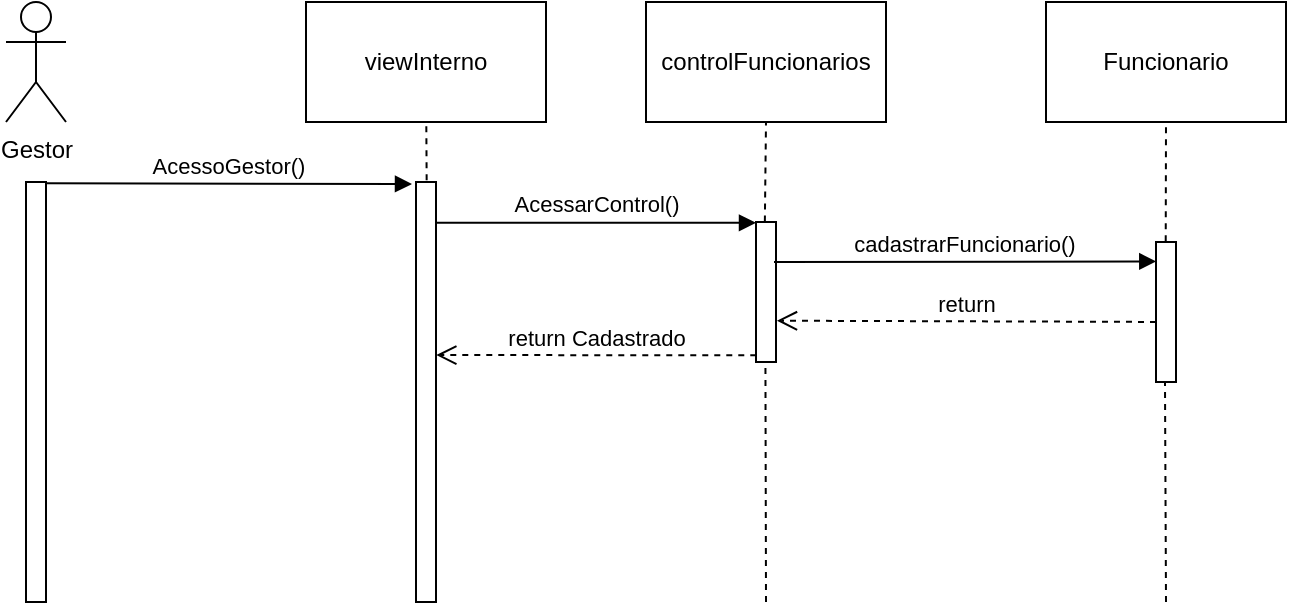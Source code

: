 <mxfile version="13.0.4" type="device"><diagram id="weSACSdyPHjIkeC72XhZ" name="Page-1"><mxGraphModel dx="868" dy="1557" grid="1" gridSize="10" guides="1" tooltips="1" connect="1" arrows="1" fold="1" page="1" pageScale="1" pageWidth="827" pageHeight="1169" math="0" shadow="0"><root><mxCell id="0"/><mxCell id="1" parent="0"/><mxCell id="TKpGVfE45LXNHB6Lfv1g-34" value="" style="endArrow=none;dashed=1;html=1;entryX=0.5;entryY=1;entryDx=0;entryDy=0;" parent="1" edge="1"><mxGeometry width="50" height="50" relative="1" as="geometry"><mxPoint x="430" y="160" as="sourcePoint"/><mxPoint x="429.72" y="40.45" as="targetPoint"/></mxGeometry></mxCell><mxCell id="TKpGVfE45LXNHB6Lfv1g-1" value="Gestor" style="shape=umlActor;verticalLabelPosition=bottom;labelBackgroundColor=#ffffff;verticalAlign=top;html=1;outlineConnect=0;" parent="1" vertex="1"><mxGeometry x="50" y="-140" width="30" height="60" as="geometry"/></mxCell><mxCell id="TKpGVfE45LXNHB6Lfv1g-2" value="" style="html=1;points=[];perimeter=orthogonalPerimeter;" parent="1" vertex="1"><mxGeometry x="60" y="-50" width="10" height="210" as="geometry"/></mxCell><mxCell id="TKpGVfE45LXNHB6Lfv1g-5" value="controlFuncionarios" style="rounded=0;whiteSpace=wrap;html=1;" parent="1" vertex="1"><mxGeometry x="370" y="-140" width="120" height="60" as="geometry"/></mxCell><mxCell id="TKpGVfE45LXNHB6Lfv1g-6" value="" style="endArrow=none;dashed=1;html=1;entryX=0.5;entryY=1;entryDx=0;entryDy=0;exitX=0.443;exitY=-0.004;exitDx=0;exitDy=0;exitPerimeter=0;" parent="1" source="TKpGVfE45LXNHB6Lfv1g-9" target="TKpGVfE45LXNHB6Lfv1g-5" edge="1"><mxGeometry width="50" height="50" relative="1" as="geometry"><mxPoint x="430" y="-60" as="sourcePoint"/><mxPoint x="650" y="-60" as="targetPoint"/></mxGeometry></mxCell><mxCell id="TKpGVfE45LXNHB6Lfv1g-7" value="Funcionario" style="rounded=0;whiteSpace=wrap;html=1;" parent="1" vertex="1"><mxGeometry x="570" y="-140" width="120" height="60" as="geometry"/></mxCell><mxCell id="TKpGVfE45LXNHB6Lfv1g-8" value="" style="endArrow=none;dashed=1;html=1;entryX=0.5;entryY=1;entryDx=0;entryDy=0;exitX=0.486;exitY=-0.005;exitDx=0;exitDy=0;exitPerimeter=0;" parent="1" source="TKpGVfE45LXNHB6Lfv1g-11" target="TKpGVfE45LXNHB6Lfv1g-7" edge="1"><mxGeometry width="50" height="50" relative="1" as="geometry"><mxPoint x="630" y="-40" as="sourcePoint"/><mxPoint x="850" y="-60" as="targetPoint"/></mxGeometry></mxCell><mxCell id="TKpGVfE45LXNHB6Lfv1g-9" value="" style="html=1;points=[];perimeter=orthogonalPerimeter;" parent="1" vertex="1"><mxGeometry x="425" y="-30" width="10" height="70" as="geometry"/></mxCell><mxCell id="TKpGVfE45LXNHB6Lfv1g-10" value="AcessoGestor()" style="html=1;verticalAlign=bottom;endArrow=block;exitX=1;exitY=0.003;exitDx=0;exitDy=0;exitPerimeter=0;" parent="1" source="TKpGVfE45LXNHB6Lfv1g-2" edge="1"><mxGeometry width="80" relative="1" as="geometry"><mxPoint x="400" y="-40" as="sourcePoint"/><mxPoint x="253" y="-49" as="targetPoint"/></mxGeometry></mxCell><mxCell id="TKpGVfE45LXNHB6Lfv1g-11" value="" style="html=1;points=[];perimeter=orthogonalPerimeter;" parent="1" vertex="1"><mxGeometry x="625" y="-20" width="10" height="70" as="geometry"/></mxCell><mxCell id="TKpGVfE45LXNHB6Lfv1g-23" value="cadastrarFuncionario()" style="html=1;verticalAlign=bottom;endArrow=block;entryX=0.014;entryY=0.139;entryDx=0;entryDy=0;entryPerimeter=0;" parent="1" target="TKpGVfE45LXNHB6Lfv1g-11" edge="1"><mxGeometry width="80" relative="1" as="geometry"><mxPoint x="434" y="-10" as="sourcePoint"/><mxPoint x="590" y="-20" as="targetPoint"/></mxGeometry></mxCell><mxCell id="TKpGVfE45LXNHB6Lfv1g-24" value="return" style="html=1;verticalAlign=bottom;endArrow=open;dashed=1;endSize=8;entryX=1.048;entryY=0.705;entryDx=0;entryDy=0;entryPerimeter=0;exitX=0;exitY=0.571;exitDx=0;exitDy=0;exitPerimeter=0;" parent="1" source="TKpGVfE45LXNHB6Lfv1g-11" target="TKpGVfE45LXNHB6Lfv1g-9" edge="1"><mxGeometry relative="1" as="geometry"><mxPoint x="625" y="30" as="sourcePoint"/><mxPoint x="510" y="20" as="targetPoint"/></mxGeometry></mxCell><mxCell id="TKpGVfE45LXNHB6Lfv1g-26" value="viewInterno" style="rounded=0;whiteSpace=wrap;html=1;" parent="1" vertex="1"><mxGeometry x="200" y="-140" width="120" height="60" as="geometry"/></mxCell><mxCell id="TKpGVfE45LXNHB6Lfv1g-28" value="" style="endArrow=none;dashed=1;html=1;entryX=0.5;entryY=1;entryDx=0;entryDy=0;exitX=0.533;exitY=-0.004;exitDx=0;exitDy=0;exitPerimeter=0;" parent="1" source="TKpGVfE45LXNHB6Lfv1g-29" edge="1"><mxGeometry width="50" height="50" relative="1" as="geometry"><mxPoint x="260" y="-60" as="sourcePoint"/><mxPoint x="260.15" y="-79.76" as="targetPoint"/></mxGeometry></mxCell><mxCell id="TKpGVfE45LXNHB6Lfv1g-29" value="" style="html=1;points=[];perimeter=orthogonalPerimeter;" parent="1" vertex="1"><mxGeometry x="255" y="-50" width="10" height="210" as="geometry"/></mxCell><mxCell id="TKpGVfE45LXNHB6Lfv1g-32" value="AcessarControl()" style="html=1;verticalAlign=bottom;endArrow=block;entryX=0.5;entryY=0.005;entryDx=0;entryDy=0;entryPerimeter=0;exitX=1.014;exitY=0.097;exitDx=0;exitDy=0;exitPerimeter=0;" parent="1" source="TKpGVfE45LXNHB6Lfv1g-29" edge="1"><mxGeometry width="80" relative="1" as="geometry"><mxPoint x="290" y="-30" as="sourcePoint"/><mxPoint x="425" y="-29.58" as="targetPoint"/></mxGeometry></mxCell><mxCell id="TKpGVfE45LXNHB6Lfv1g-33" value="return Cadastrado" style="html=1;verticalAlign=bottom;endArrow=open;dashed=1;endSize=8;entryX=1.014;entryY=0.412;entryDx=0;entryDy=0;entryPerimeter=0;exitX=0.014;exitY=0.952;exitDx=0;exitDy=0;exitPerimeter=0;" parent="1" source="TKpGVfE45LXNHB6Lfv1g-9" target="TKpGVfE45LXNHB6Lfv1g-29" edge="1"><mxGeometry relative="1" as="geometry"><mxPoint x="420" y="20" as="sourcePoint"/><mxPoint x="265.0" y="20.0" as="targetPoint"/></mxGeometry></mxCell><mxCell id="TKpGVfE45LXNHB6Lfv1g-37" value="" style="endArrow=none;dashed=1;html=1;entryX=0.5;entryY=1;entryDx=0;entryDy=0;" parent="1" edge="1"><mxGeometry width="50" height="50" relative="1" as="geometry"><mxPoint x="630" y="160" as="sourcePoint"/><mxPoint x="629.5" y="50.0" as="targetPoint"/></mxGeometry></mxCell></root></mxGraphModel></diagram></mxfile>